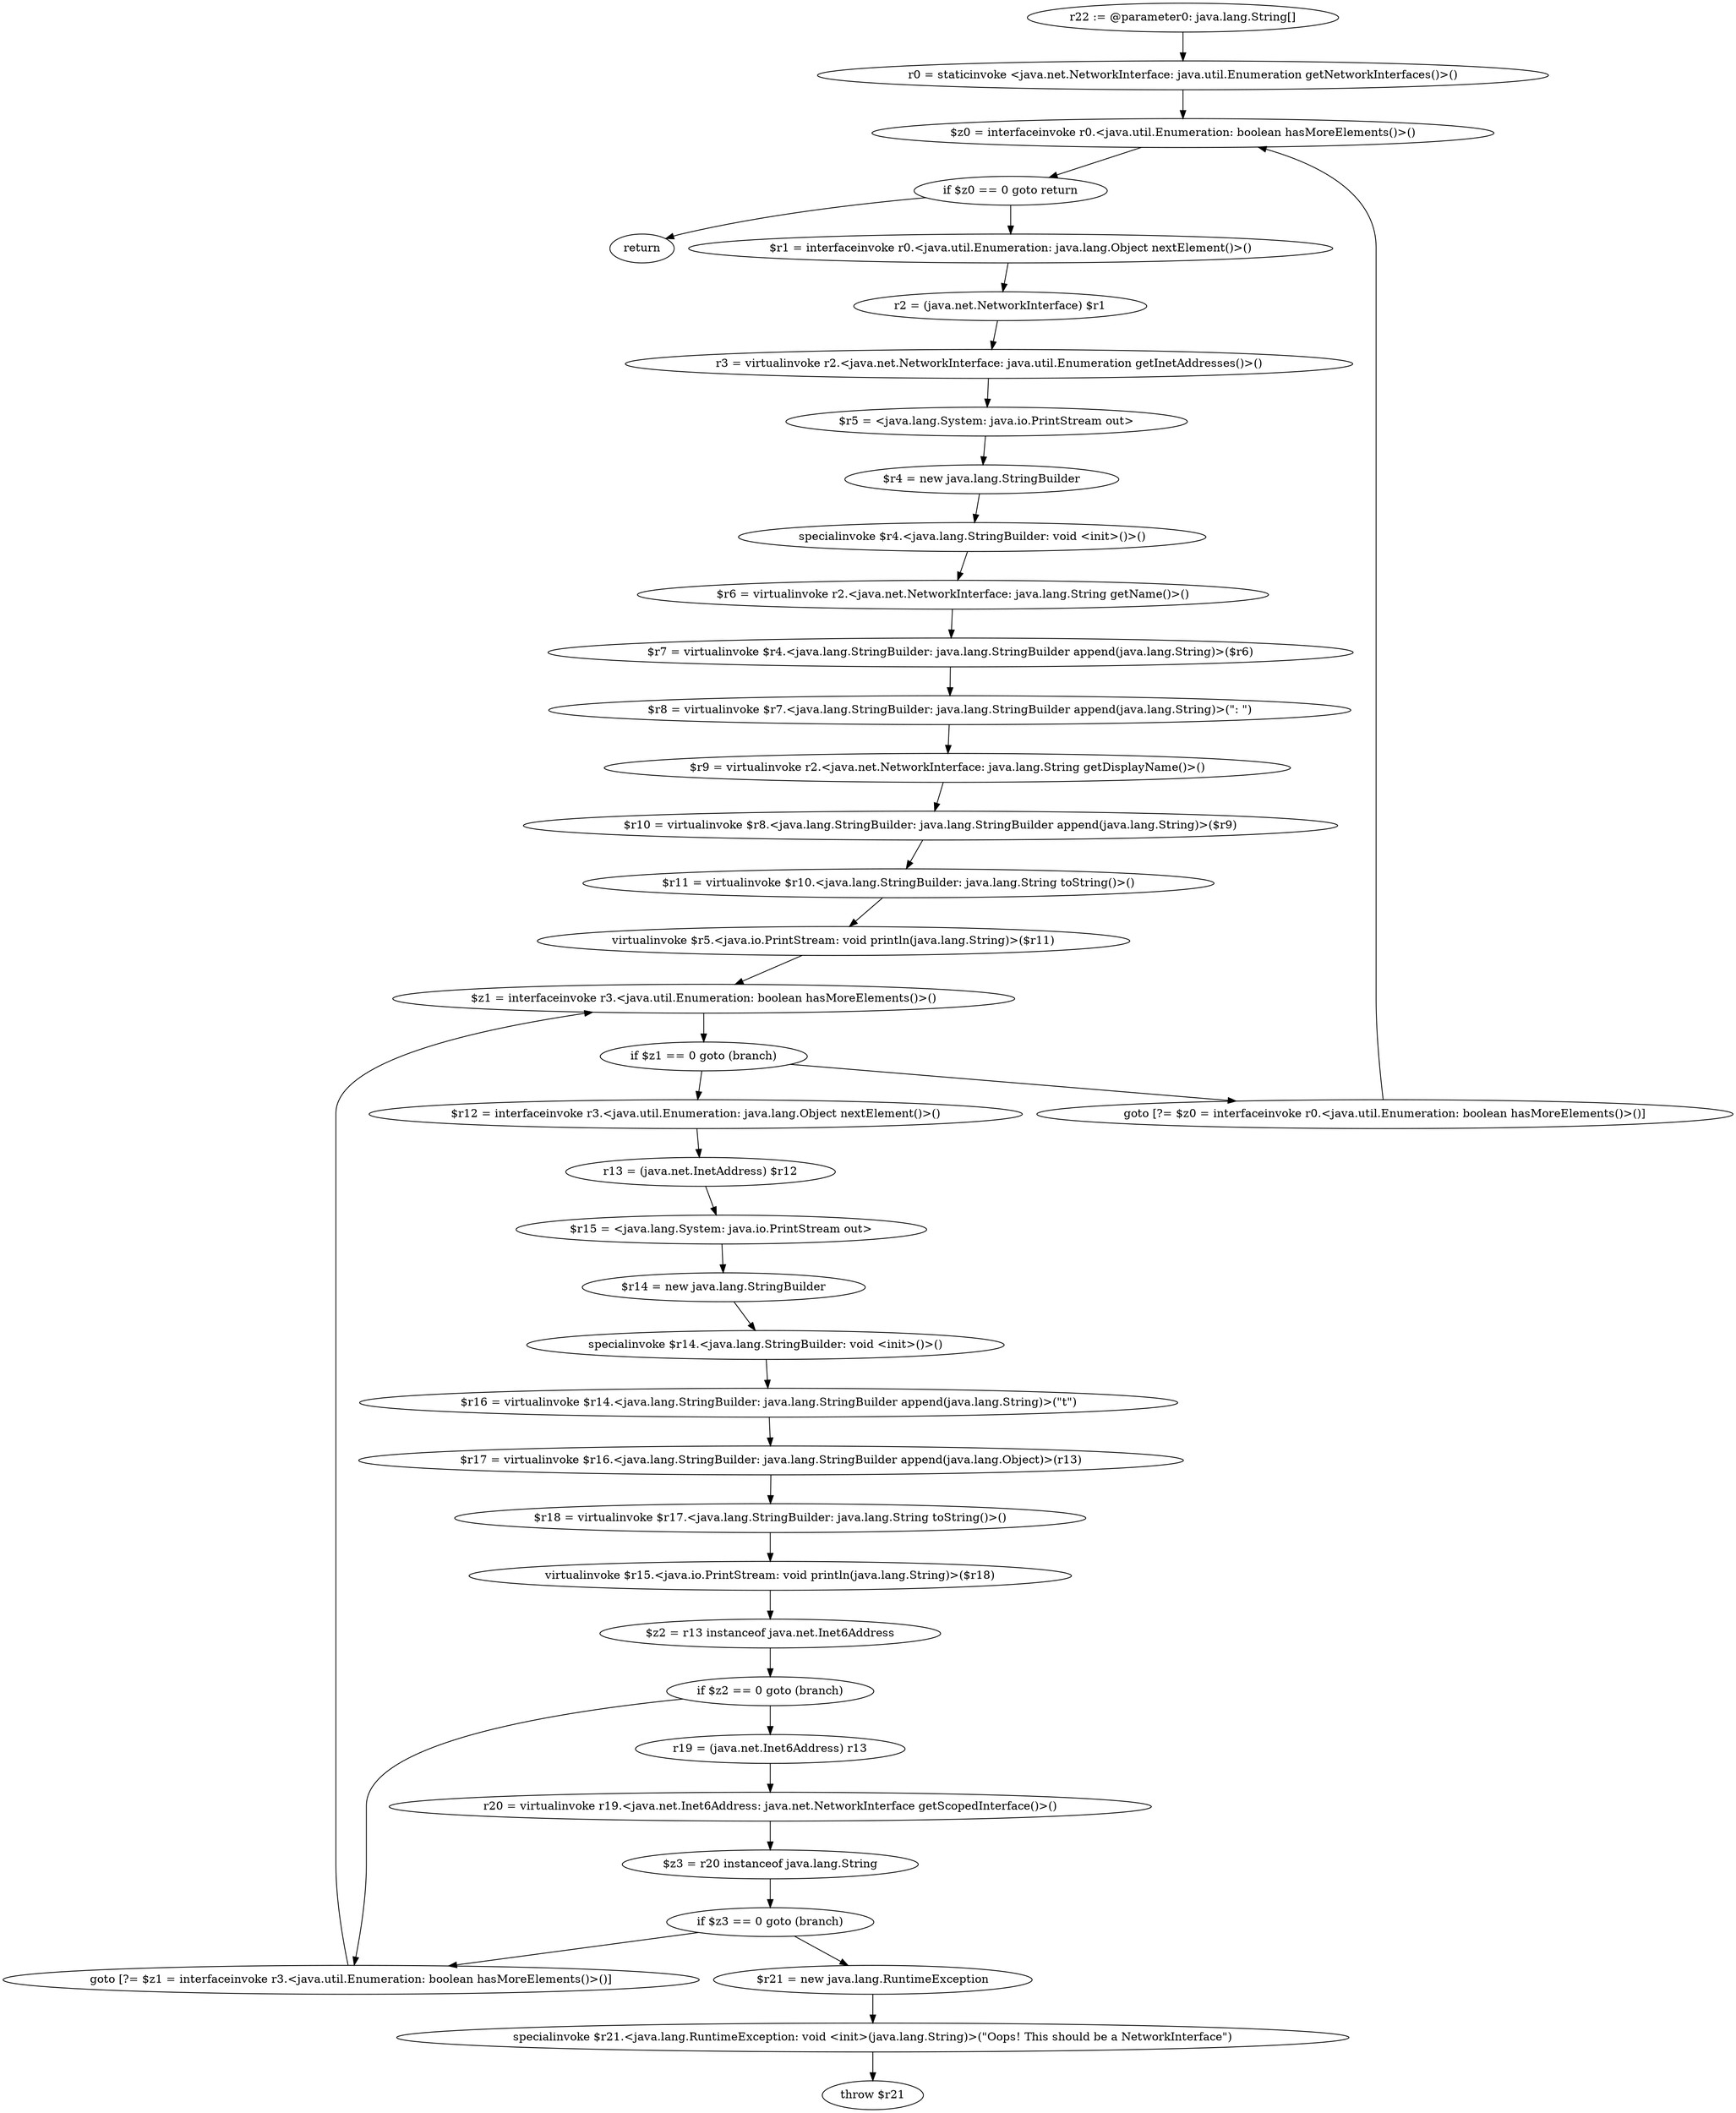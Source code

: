 digraph "unitGraph" {
    "r22 := @parameter0: java.lang.String[]"
    "r0 = staticinvoke <java.net.NetworkInterface: java.util.Enumeration getNetworkInterfaces()>()"
    "$z0 = interfaceinvoke r0.<java.util.Enumeration: boolean hasMoreElements()>()"
    "if $z0 == 0 goto return"
    "$r1 = interfaceinvoke r0.<java.util.Enumeration: java.lang.Object nextElement()>()"
    "r2 = (java.net.NetworkInterface) $r1"
    "r3 = virtualinvoke r2.<java.net.NetworkInterface: java.util.Enumeration getInetAddresses()>()"
    "$r5 = <java.lang.System: java.io.PrintStream out>"
    "$r4 = new java.lang.StringBuilder"
    "specialinvoke $r4.<java.lang.StringBuilder: void <init>()>()"
    "$r6 = virtualinvoke r2.<java.net.NetworkInterface: java.lang.String getName()>()"
    "$r7 = virtualinvoke $r4.<java.lang.StringBuilder: java.lang.StringBuilder append(java.lang.String)>($r6)"
    "$r8 = virtualinvoke $r7.<java.lang.StringBuilder: java.lang.StringBuilder append(java.lang.String)>(\": \")"
    "$r9 = virtualinvoke r2.<java.net.NetworkInterface: java.lang.String getDisplayName()>()"
    "$r10 = virtualinvoke $r8.<java.lang.StringBuilder: java.lang.StringBuilder append(java.lang.String)>($r9)"
    "$r11 = virtualinvoke $r10.<java.lang.StringBuilder: java.lang.String toString()>()"
    "virtualinvoke $r5.<java.io.PrintStream: void println(java.lang.String)>($r11)"
    "$z1 = interfaceinvoke r3.<java.util.Enumeration: boolean hasMoreElements()>()"
    "if $z1 == 0 goto (branch)"
    "$r12 = interfaceinvoke r3.<java.util.Enumeration: java.lang.Object nextElement()>()"
    "r13 = (java.net.InetAddress) $r12"
    "$r15 = <java.lang.System: java.io.PrintStream out>"
    "$r14 = new java.lang.StringBuilder"
    "specialinvoke $r14.<java.lang.StringBuilder: void <init>()>()"
    "$r16 = virtualinvoke $r14.<java.lang.StringBuilder: java.lang.StringBuilder append(java.lang.String)>(\"\t\")"
    "$r17 = virtualinvoke $r16.<java.lang.StringBuilder: java.lang.StringBuilder append(java.lang.Object)>(r13)"
    "$r18 = virtualinvoke $r17.<java.lang.StringBuilder: java.lang.String toString()>()"
    "virtualinvoke $r15.<java.io.PrintStream: void println(java.lang.String)>($r18)"
    "$z2 = r13 instanceof java.net.Inet6Address"
    "if $z2 == 0 goto (branch)"
    "r19 = (java.net.Inet6Address) r13"
    "r20 = virtualinvoke r19.<java.net.Inet6Address: java.net.NetworkInterface getScopedInterface()>()"
    "$z3 = r20 instanceof java.lang.String"
    "if $z3 == 0 goto (branch)"
    "$r21 = new java.lang.RuntimeException"
    "specialinvoke $r21.<java.lang.RuntimeException: void <init>(java.lang.String)>(\"Oops! This should be a NetworkInterface\")"
    "throw $r21"
    "goto [?= $z1 = interfaceinvoke r3.<java.util.Enumeration: boolean hasMoreElements()>()]"
    "goto [?= $z0 = interfaceinvoke r0.<java.util.Enumeration: boolean hasMoreElements()>()]"
    "return"
    "r22 := @parameter0: java.lang.String[]"->"r0 = staticinvoke <java.net.NetworkInterface: java.util.Enumeration getNetworkInterfaces()>()";
    "r0 = staticinvoke <java.net.NetworkInterface: java.util.Enumeration getNetworkInterfaces()>()"->"$z0 = interfaceinvoke r0.<java.util.Enumeration: boolean hasMoreElements()>()";
    "$z0 = interfaceinvoke r0.<java.util.Enumeration: boolean hasMoreElements()>()"->"if $z0 == 0 goto return";
    "if $z0 == 0 goto return"->"$r1 = interfaceinvoke r0.<java.util.Enumeration: java.lang.Object nextElement()>()";
    "if $z0 == 0 goto return"->"return";
    "$r1 = interfaceinvoke r0.<java.util.Enumeration: java.lang.Object nextElement()>()"->"r2 = (java.net.NetworkInterface) $r1";
    "r2 = (java.net.NetworkInterface) $r1"->"r3 = virtualinvoke r2.<java.net.NetworkInterface: java.util.Enumeration getInetAddresses()>()";
    "r3 = virtualinvoke r2.<java.net.NetworkInterface: java.util.Enumeration getInetAddresses()>()"->"$r5 = <java.lang.System: java.io.PrintStream out>";
    "$r5 = <java.lang.System: java.io.PrintStream out>"->"$r4 = new java.lang.StringBuilder";
    "$r4 = new java.lang.StringBuilder"->"specialinvoke $r4.<java.lang.StringBuilder: void <init>()>()";
    "specialinvoke $r4.<java.lang.StringBuilder: void <init>()>()"->"$r6 = virtualinvoke r2.<java.net.NetworkInterface: java.lang.String getName()>()";
    "$r6 = virtualinvoke r2.<java.net.NetworkInterface: java.lang.String getName()>()"->"$r7 = virtualinvoke $r4.<java.lang.StringBuilder: java.lang.StringBuilder append(java.lang.String)>($r6)";
    "$r7 = virtualinvoke $r4.<java.lang.StringBuilder: java.lang.StringBuilder append(java.lang.String)>($r6)"->"$r8 = virtualinvoke $r7.<java.lang.StringBuilder: java.lang.StringBuilder append(java.lang.String)>(\": \")";
    "$r8 = virtualinvoke $r7.<java.lang.StringBuilder: java.lang.StringBuilder append(java.lang.String)>(\": \")"->"$r9 = virtualinvoke r2.<java.net.NetworkInterface: java.lang.String getDisplayName()>()";
    "$r9 = virtualinvoke r2.<java.net.NetworkInterface: java.lang.String getDisplayName()>()"->"$r10 = virtualinvoke $r8.<java.lang.StringBuilder: java.lang.StringBuilder append(java.lang.String)>($r9)";
    "$r10 = virtualinvoke $r8.<java.lang.StringBuilder: java.lang.StringBuilder append(java.lang.String)>($r9)"->"$r11 = virtualinvoke $r10.<java.lang.StringBuilder: java.lang.String toString()>()";
    "$r11 = virtualinvoke $r10.<java.lang.StringBuilder: java.lang.String toString()>()"->"virtualinvoke $r5.<java.io.PrintStream: void println(java.lang.String)>($r11)";
    "virtualinvoke $r5.<java.io.PrintStream: void println(java.lang.String)>($r11)"->"$z1 = interfaceinvoke r3.<java.util.Enumeration: boolean hasMoreElements()>()";
    "$z1 = interfaceinvoke r3.<java.util.Enumeration: boolean hasMoreElements()>()"->"if $z1 == 0 goto (branch)";
    "if $z1 == 0 goto (branch)"->"$r12 = interfaceinvoke r3.<java.util.Enumeration: java.lang.Object nextElement()>()";
    "if $z1 == 0 goto (branch)"->"goto [?= $z0 = interfaceinvoke r0.<java.util.Enumeration: boolean hasMoreElements()>()]";
    "$r12 = interfaceinvoke r3.<java.util.Enumeration: java.lang.Object nextElement()>()"->"r13 = (java.net.InetAddress) $r12";
    "r13 = (java.net.InetAddress) $r12"->"$r15 = <java.lang.System: java.io.PrintStream out>";
    "$r15 = <java.lang.System: java.io.PrintStream out>"->"$r14 = new java.lang.StringBuilder";
    "$r14 = new java.lang.StringBuilder"->"specialinvoke $r14.<java.lang.StringBuilder: void <init>()>()";
    "specialinvoke $r14.<java.lang.StringBuilder: void <init>()>()"->"$r16 = virtualinvoke $r14.<java.lang.StringBuilder: java.lang.StringBuilder append(java.lang.String)>(\"\t\")";
    "$r16 = virtualinvoke $r14.<java.lang.StringBuilder: java.lang.StringBuilder append(java.lang.String)>(\"\t\")"->"$r17 = virtualinvoke $r16.<java.lang.StringBuilder: java.lang.StringBuilder append(java.lang.Object)>(r13)";
    "$r17 = virtualinvoke $r16.<java.lang.StringBuilder: java.lang.StringBuilder append(java.lang.Object)>(r13)"->"$r18 = virtualinvoke $r17.<java.lang.StringBuilder: java.lang.String toString()>()";
    "$r18 = virtualinvoke $r17.<java.lang.StringBuilder: java.lang.String toString()>()"->"virtualinvoke $r15.<java.io.PrintStream: void println(java.lang.String)>($r18)";
    "virtualinvoke $r15.<java.io.PrintStream: void println(java.lang.String)>($r18)"->"$z2 = r13 instanceof java.net.Inet6Address";
    "$z2 = r13 instanceof java.net.Inet6Address"->"if $z2 == 0 goto (branch)";
    "if $z2 == 0 goto (branch)"->"r19 = (java.net.Inet6Address) r13";
    "if $z2 == 0 goto (branch)"->"goto [?= $z1 = interfaceinvoke r3.<java.util.Enumeration: boolean hasMoreElements()>()]";
    "r19 = (java.net.Inet6Address) r13"->"r20 = virtualinvoke r19.<java.net.Inet6Address: java.net.NetworkInterface getScopedInterface()>()";
    "r20 = virtualinvoke r19.<java.net.Inet6Address: java.net.NetworkInterface getScopedInterface()>()"->"$z3 = r20 instanceof java.lang.String";
    "$z3 = r20 instanceof java.lang.String"->"if $z3 == 0 goto (branch)";
    "if $z3 == 0 goto (branch)"->"$r21 = new java.lang.RuntimeException";
    "if $z3 == 0 goto (branch)"->"goto [?= $z1 = interfaceinvoke r3.<java.util.Enumeration: boolean hasMoreElements()>()]";
    "$r21 = new java.lang.RuntimeException"->"specialinvoke $r21.<java.lang.RuntimeException: void <init>(java.lang.String)>(\"Oops! This should be a NetworkInterface\")";
    "specialinvoke $r21.<java.lang.RuntimeException: void <init>(java.lang.String)>(\"Oops! This should be a NetworkInterface\")"->"throw $r21";
    "goto [?= $z1 = interfaceinvoke r3.<java.util.Enumeration: boolean hasMoreElements()>()]"->"$z1 = interfaceinvoke r3.<java.util.Enumeration: boolean hasMoreElements()>()";
    "goto [?= $z0 = interfaceinvoke r0.<java.util.Enumeration: boolean hasMoreElements()>()]"->"$z0 = interfaceinvoke r0.<java.util.Enumeration: boolean hasMoreElements()>()";
}

